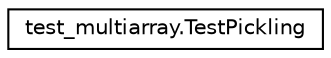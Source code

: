 digraph "Graphical Class Hierarchy"
{
 // LATEX_PDF_SIZE
  edge [fontname="Helvetica",fontsize="10",labelfontname="Helvetica",labelfontsize="10"];
  node [fontname="Helvetica",fontsize="10",shape=record];
  rankdir="LR";
  Node0 [label="test_multiarray.TestPickling",height=0.2,width=0.4,color="black", fillcolor="white", style="filled",URL="$classtest__multiarray_1_1TestPickling.html",tooltip=" "];
}
